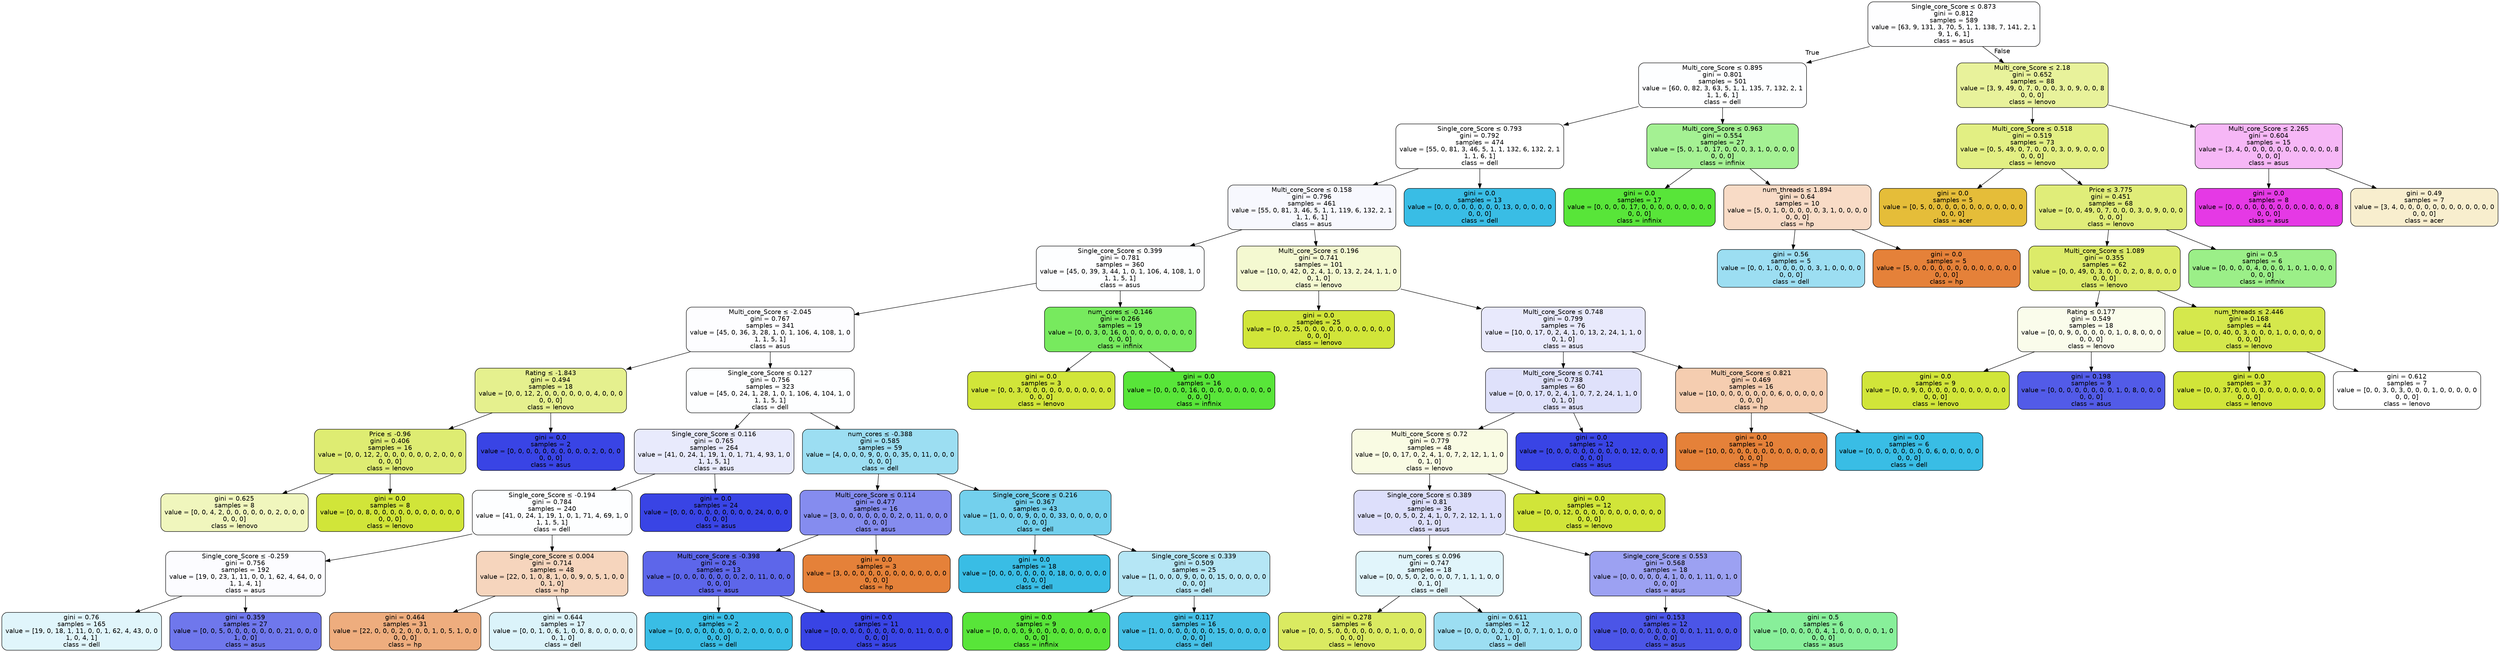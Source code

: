 digraph Tree {
node [shape=box, style="filled, rounded", color="black", fontname="helvetica"] ;
edge [fontname="helvetica"] ;
0 [label=<Single_core_Score &le; 0.873<br/>gini = 0.812<br/>samples = 589<br/>value = [63, 9, 131, 3, 70, 5, 1, 1, 138, 7, 141, 2, 1<br/>9, 1, 6, 1]<br/>class = asus>, fillcolor="#fefeff"] ;
1 [label=<Multi_core_Score &le; 0.895<br/>gini = 0.801<br/>samples = 501<br/>value = [60, 0, 82, 3, 63, 5, 1, 1, 135, 7, 132, 2, 1<br/>1, 1, 6, 1]<br/>class = dell>, fillcolor="#fdfeff"] ;
0 -> 1 [labeldistance=2.5, labelangle=45, headlabel="True"] ;
2 [label=<Single_core_Score &le; 0.793<br/>gini = 0.792<br/>samples = 474<br/>value = [55, 0, 81, 3, 46, 5, 1, 1, 132, 6, 132, 2, 1<br/>1, 1, 6, 1]<br/>class = dell>, fillcolor="#ffffff"] ;
1 -> 2 ;
3 [label=<Multi_core_Score &le; 0.158<br/>gini = 0.796<br/>samples = 461<br/>value = [55, 0, 81, 3, 46, 5, 1, 1, 119, 6, 132, 2, 1<br/>1, 1, 6, 1]<br/>class = asus>, fillcolor="#f7f8fe"] ;
2 -> 3 ;
4 [label=<Single_core_Score &le; 0.399<br/>gini = 0.781<br/>samples = 360<br/>value = [45, 0, 39, 3, 44, 1, 0, 1, 106, 4, 108, 1, 0<br/>1, 1, 5, 1]<br/>class = asus>, fillcolor="#fdfeff"] ;
3 -> 4 ;
5 [label=<Multi_core_Score &le; -2.045<br/>gini = 0.767<br/>samples = 341<br/>value = [45, 0, 36, 3, 28, 1, 0, 1, 106, 4, 108, 1, 0<br/>1, 1, 5, 1]<br/>class = asus>, fillcolor="#fdfdff"] ;
4 -> 5 ;
6 [label=<Rating &le; -1.843<br/>gini = 0.494<br/>samples = 18<br/>value = [0, 0, 12, 2, 0, 0, 0, 0, 0, 0, 4, 0, 0, 0<br/>0, 0, 0]<br/>class = lenovo>, fillcolor="#e5f08e"] ;
5 -> 6 ;
7 [label=<Price &le; -0.96<br/>gini = 0.406<br/>samples = 16<br/>value = [0, 0, 12, 2, 0, 0, 0, 0, 0, 0, 2, 0, 0, 0<br/>0, 0, 0]<br/>class = lenovo>, fillcolor="#deec72"] ;
6 -> 7 ;
8 [label=<gini = 0.625<br/>samples = 8<br/>value = [0, 0, 4, 2, 0, 0, 0, 0, 0, 0, 2, 0, 0, 0<br/>0, 0, 0]<br/>class = lenovo>, fillcolor="#f0f6bd"] ;
7 -> 8 ;
9 [label=<gini = 0.0<br/>samples = 8<br/>value = [0, 0, 8, 0, 0, 0, 0, 0, 0, 0, 0, 0, 0, 0<br/>0, 0, 0]<br/>class = lenovo>, fillcolor="#d1e539"] ;
7 -> 9 ;
10 [label=<gini = 0.0<br/>samples = 2<br/>value = [0, 0, 0, 0, 0, 0, 0, 0, 0, 0, 2, 0, 0, 0<br/>0, 0, 0]<br/>class = asus>, fillcolor="#3944e5"] ;
6 -> 10 ;
11 [label=<Single_core_Score &le; 0.127<br/>gini = 0.756<br/>samples = 323<br/>value = [45, 0, 24, 1, 28, 1, 0, 1, 106, 4, 104, 1, 0<br/>1, 1, 5, 1]<br/>class = dell>, fillcolor="#fdfeff"] ;
5 -> 11 ;
12 [label=<Single_core_Score &le; 0.116<br/>gini = 0.765<br/>samples = 264<br/>value = [41, 0, 24, 1, 19, 1, 0, 1, 71, 4, 93, 1, 0<br/>1, 1, 5, 1]<br/>class = asus>, fillcolor="#e8eafc"] ;
11 -> 12 ;
13 [label=<Single_core_Score &le; -0.194<br/>gini = 0.784<br/>samples = 240<br/>value = [41, 0, 24, 1, 19, 1, 0, 1, 71, 4, 69, 1, 0<br/>1, 1, 5, 1]<br/>class = dell>, fillcolor="#fdfeff"] ;
12 -> 13 ;
14 [label=<Single_core_Score &le; -0.259<br/>gini = 0.756<br/>samples = 192<br/>value = [19, 0, 23, 1, 11, 0, 0, 1, 62, 4, 64, 0, 0<br/>1, 1, 4, 1]<br/>class = asus>, fillcolor="#fcfcff"] ;
13 -> 14 ;
15 [label=<gini = 0.76<br/>samples = 165<br/>value = [19, 0, 18, 1, 11, 0, 0, 1, 62, 4, 43, 0, 0<br/>1, 0, 4, 1]<br/>class = dell>, fillcolor="#e0f5fb"] ;
14 -> 15 ;
16 [label=<gini = 0.359<br/>samples = 27<br/>value = [0, 0, 5, 0, 0, 0, 0, 0, 0, 0, 21, 0, 0, 0<br/>1, 0, 0]<br/>class = asus>, fillcolor="#6f77ec"] ;
14 -> 16 ;
17 [label=<Single_core_Score &le; 0.004<br/>gini = 0.714<br/>samples = 48<br/>value = [22, 0, 1, 0, 8, 1, 0, 0, 9, 0, 5, 1, 0, 0<br/>0, 1, 0]<br/>class = hp>, fillcolor="#f6d5bd"] ;
13 -> 17 ;
18 [label=<gini = 0.464<br/>samples = 31<br/>value = [22, 0, 0, 0, 2, 0, 0, 0, 1, 0, 5, 1, 0, 0<br/>0, 0, 0]<br/>class = hp>, fillcolor="#eead7e"] ;
17 -> 18 ;
19 [label=<gini = 0.644<br/>samples = 17<br/>value = [0, 0, 1, 0, 6, 1, 0, 0, 8, 0, 0, 0, 0, 0<br/>0, 1, 0]<br/>class = dell>, fillcolor="#dbf3fa"] ;
17 -> 19 ;
20 [label=<gini = 0.0<br/>samples = 24<br/>value = [0, 0, 0, 0, 0, 0, 0, 0, 0, 0, 24, 0, 0, 0<br/>0, 0, 0]<br/>class = asus>, fillcolor="#3944e5"] ;
12 -> 20 ;
21 [label=<num_cores &le; -0.388<br/>gini = 0.585<br/>samples = 59<br/>value = [4, 0, 0, 0, 9, 0, 0, 0, 35, 0, 11, 0, 0, 0<br/>0, 0, 0]<br/>class = dell>, fillcolor="#9cdef2"] ;
11 -> 21 ;
22 [label=<Multi_core_Score &le; 0.114<br/>gini = 0.477<br/>samples = 16<br/>value = [3, 0, 0, 0, 0, 0, 0, 0, 2, 0, 11, 0, 0, 0<br/>0, 0, 0]<br/>class = asus>, fillcolor="#858cef"] ;
21 -> 22 ;
23 [label=<Multi_core_Score &le; -0.398<br/>gini = 0.26<br/>samples = 13<br/>value = [0, 0, 0, 0, 0, 0, 0, 0, 2, 0, 11, 0, 0, 0<br/>0, 0, 0]<br/>class = asus>, fillcolor="#5d66ea"] ;
22 -> 23 ;
24 [label=<gini = 0.0<br/>samples = 2<br/>value = [0, 0, 0, 0, 0, 0, 0, 0, 2, 0, 0, 0, 0, 0<br/>0, 0, 0]<br/>class = dell>, fillcolor="#39bde5"] ;
23 -> 24 ;
25 [label=<gini = 0.0<br/>samples = 11<br/>value = [0, 0, 0, 0, 0, 0, 0, 0, 0, 0, 11, 0, 0, 0<br/>0, 0, 0]<br/>class = asus>, fillcolor="#3944e5"] ;
23 -> 25 ;
26 [label=<gini = 0.0<br/>samples = 3<br/>value = [3, 0, 0, 0, 0, 0, 0, 0, 0, 0, 0, 0, 0, 0<br/>0, 0, 0]<br/>class = hp>, fillcolor="#e58139"] ;
22 -> 26 ;
27 [label=<Single_core_Score &le; 0.216<br/>gini = 0.367<br/>samples = 43<br/>value = [1, 0, 0, 0, 9, 0, 0, 0, 33, 0, 0, 0, 0, 0<br/>0, 0, 0]<br/>class = dell>, fillcolor="#73d0ed"] ;
21 -> 27 ;
28 [label=<gini = 0.0<br/>samples = 18<br/>value = [0, 0, 0, 0, 0, 0, 0, 0, 18, 0, 0, 0, 0, 0<br/>0, 0, 0]<br/>class = dell>, fillcolor="#39bde5"] ;
27 -> 28 ;
29 [label=<Single_core_Score &le; 0.339<br/>gini = 0.509<br/>samples = 25<br/>value = [1, 0, 0, 0, 9, 0, 0, 0, 15, 0, 0, 0, 0, 0<br/>0, 0, 0]<br/>class = dell>, fillcolor="#b5e6f5"] ;
27 -> 29 ;
30 [label=<gini = 0.0<br/>samples = 9<br/>value = [0, 0, 0, 0, 9, 0, 0, 0, 0, 0, 0, 0, 0, 0<br/>0, 0, 0]<br/>class = infinix>, fillcolor="#58e539"] ;
29 -> 30 ;
31 [label=<gini = 0.117<br/>samples = 16<br/>value = [1, 0, 0, 0, 0, 0, 0, 0, 15, 0, 0, 0, 0, 0<br/>0, 0, 0]<br/>class = dell>, fillcolor="#46c1e7"] ;
29 -> 31 ;
32 [label=<num_cores &le; -0.146<br/>gini = 0.266<br/>samples = 19<br/>value = [0, 0, 3, 0, 16, 0, 0, 0, 0, 0, 0, 0, 0, 0<br/>0, 0, 0]<br/>class = infinix>, fillcolor="#77ea5e"] ;
4 -> 32 ;
33 [label=<gini = 0.0<br/>samples = 3<br/>value = [0, 0, 3, 0, 0, 0, 0, 0, 0, 0, 0, 0, 0, 0<br/>0, 0, 0]<br/>class = lenovo>, fillcolor="#d1e539"] ;
32 -> 33 ;
34 [label=<gini = 0.0<br/>samples = 16<br/>value = [0, 0, 0, 0, 16, 0, 0, 0, 0, 0, 0, 0, 0, 0<br/>0, 0, 0]<br/>class = infinix>, fillcolor="#58e539"] ;
32 -> 34 ;
35 [label=<Multi_core_Score &le; 0.196<br/>gini = 0.741<br/>samples = 101<br/>value = [10, 0, 42, 0, 2, 4, 1, 0, 13, 2, 24, 1, 1, 0<br/>0, 1, 0]<br/>class = lenovo>, fillcolor="#f4f9d1"] ;
3 -> 35 ;
36 [label=<gini = 0.0<br/>samples = 25<br/>value = [0, 0, 25, 0, 0, 0, 0, 0, 0, 0, 0, 0, 0, 0<br/>0, 0, 0]<br/>class = lenovo>, fillcolor="#d1e539"] ;
35 -> 36 ;
37 [label=<Multi_core_Score &le; 0.748<br/>gini = 0.799<br/>samples = 76<br/>value = [10, 0, 17, 0, 2, 4, 1, 0, 13, 2, 24, 1, 1, 0<br/>0, 1, 0]<br/>class = asus>, fillcolor="#e8e9fc"] ;
35 -> 37 ;
38 [label=<Multi_core_Score &le; 0.741<br/>gini = 0.738<br/>samples = 60<br/>value = [0, 0, 17, 0, 2, 4, 1, 0, 7, 2, 24, 1, 1, 0<br/>0, 1, 0]<br/>class = asus>, fillcolor="#dfe1fb"] ;
37 -> 38 ;
39 [label=<Multi_core_Score &le; 0.72<br/>gini = 0.779<br/>samples = 48<br/>value = [0, 0, 17, 0, 2, 4, 1, 0, 7, 2, 12, 1, 1, 0<br/>0, 1, 0]<br/>class = lenovo>, fillcolor="#f9fbe3"] ;
38 -> 39 ;
40 [label=<Single_core_Score &le; 0.389<br/>gini = 0.81<br/>samples = 36<br/>value = [0, 0, 5, 0, 2, 4, 1, 0, 7, 2, 12, 1, 1, 0<br/>0, 1, 0]<br/>class = asus>, fillcolor="#dddffb"] ;
39 -> 40 ;
41 [label=<num_cores &le; 0.096<br/>gini = 0.747<br/>samples = 18<br/>value = [0, 0, 5, 0, 2, 0, 0, 0, 7, 1, 1, 1, 0, 0<br/>0, 1, 0]<br/>class = dell>, fillcolor="#e1f5fb"] ;
40 -> 41 ;
42 [label=<gini = 0.278<br/>samples = 6<br/>value = [0, 0, 5, 0, 0, 0, 0, 0, 0, 0, 1, 0, 0, 0<br/>0, 0, 0]<br/>class = lenovo>, fillcolor="#daea61"] ;
41 -> 42 ;
43 [label=<gini = 0.611<br/>samples = 12<br/>value = [0, 0, 0, 0, 2, 0, 0, 0, 7, 1, 0, 1, 0, 0<br/>0, 1, 0]<br/>class = dell>, fillcolor="#9cdef2"] ;
41 -> 43 ;
44 [label=<Single_core_Score &le; 0.553<br/>gini = 0.568<br/>samples = 18<br/>value = [0, 0, 0, 0, 0, 4, 1, 0, 0, 1, 11, 0, 1, 0<br/>0, 0, 0]<br/>class = asus>, fillcolor="#9ca1f2"] ;
40 -> 44 ;
45 [label=<gini = 0.153<br/>samples = 12<br/>value = [0, 0, 0, 0, 0, 0, 0, 0, 0, 1, 11, 0, 0, 0<br/>0, 0, 0]<br/>class = asus>, fillcolor="#4b55e7"] ;
44 -> 45 ;
46 [label=<gini = 0.5<br/>samples = 6<br/>value = [0, 0, 0, 0, 0, 4, 1, 0, 0, 0, 0, 0, 1, 0<br/>0, 0, 0]<br/>class = asus>, fillcolor="#88ef9a"] ;
44 -> 46 ;
47 [label=<gini = 0.0<br/>samples = 12<br/>value = [0, 0, 12, 0, 0, 0, 0, 0, 0, 0, 0, 0, 0, 0<br/>0, 0, 0]<br/>class = lenovo>, fillcolor="#d1e539"] ;
39 -> 47 ;
48 [label=<gini = 0.0<br/>samples = 12<br/>value = [0, 0, 0, 0, 0, 0, 0, 0, 0, 0, 12, 0, 0, 0<br/>0, 0, 0]<br/>class = asus>, fillcolor="#3944e5"] ;
38 -> 48 ;
49 [label=<Multi_core_Score &le; 0.821<br/>gini = 0.469<br/>samples = 16<br/>value = [10, 0, 0, 0, 0, 0, 0, 0, 6, 0, 0, 0, 0, 0<br/>0, 0, 0]<br/>class = hp>, fillcolor="#f5cdb0"] ;
37 -> 49 ;
50 [label=<gini = 0.0<br/>samples = 10<br/>value = [10, 0, 0, 0, 0, 0, 0, 0, 0, 0, 0, 0, 0, 0<br/>0, 0, 0]<br/>class = hp>, fillcolor="#e58139"] ;
49 -> 50 ;
51 [label=<gini = 0.0<br/>samples = 6<br/>value = [0, 0, 0, 0, 0, 0, 0, 0, 6, 0, 0, 0, 0, 0<br/>0, 0, 0]<br/>class = dell>, fillcolor="#39bde5"] ;
49 -> 51 ;
52 [label=<gini = 0.0<br/>samples = 13<br/>value = [0, 0, 0, 0, 0, 0, 0, 0, 13, 0, 0, 0, 0, 0<br/>0, 0, 0]<br/>class = dell>, fillcolor="#39bde5"] ;
2 -> 52 ;
53 [label=<Multi_core_Score &le; 0.963<br/>gini = 0.554<br/>samples = 27<br/>value = [5, 0, 1, 0, 17, 0, 0, 0, 3, 1, 0, 0, 0, 0<br/>0, 0, 0]<br/>class = infinix>, fillcolor="#a4f193"] ;
1 -> 53 ;
54 [label=<gini = 0.0<br/>samples = 17<br/>value = [0, 0, 0, 0, 17, 0, 0, 0, 0, 0, 0, 0, 0, 0<br/>0, 0, 0]<br/>class = infinix>, fillcolor="#58e539"] ;
53 -> 54 ;
55 [label=<num_threads &le; 1.894<br/>gini = 0.64<br/>samples = 10<br/>value = [5, 0, 1, 0, 0, 0, 0, 0, 3, 1, 0, 0, 0, 0<br/>0, 0, 0]<br/>class = hp>, fillcolor="#f8dbc6"] ;
53 -> 55 ;
56 [label=<gini = 0.56<br/>samples = 5<br/>value = [0, 0, 1, 0, 0, 0, 0, 0, 3, 1, 0, 0, 0, 0<br/>0, 0, 0]<br/>class = dell>, fillcolor="#9cdef2"] ;
55 -> 56 ;
57 [label=<gini = 0.0<br/>samples = 5<br/>value = [5, 0, 0, 0, 0, 0, 0, 0, 0, 0, 0, 0, 0, 0<br/>0, 0, 0]<br/>class = hp>, fillcolor="#e58139"] ;
55 -> 57 ;
58 [label=<Multi_core_Score &le; 2.18<br/>gini = 0.652<br/>samples = 88<br/>value = [3, 9, 49, 0, 7, 0, 0, 0, 3, 0, 9, 0, 0, 8<br/>0, 0, 0]<br/>class = lenovo>, fillcolor="#e8f29b"] ;
0 -> 58 [labeldistance=2.5, labelangle=-45, headlabel="False"] ;
59 [label=<Multi_core_Score &le; 0.518<br/>gini = 0.519<br/>samples = 73<br/>value = [0, 5, 49, 0, 7, 0, 0, 0, 3, 0, 9, 0, 0, 0<br/>0, 0, 0]<br/>class = lenovo>, fillcolor="#e2ef83"] ;
58 -> 59 ;
60 [label=<gini = 0.0<br/>samples = 5<br/>value = [0, 5, 0, 0, 0, 0, 0, 0, 0, 0, 0, 0, 0, 0<br/>0, 0, 0]<br/>class = acer>, fillcolor="#e5bd39"] ;
59 -> 60 ;
61 [label=<Price &le; 3.775<br/>gini = 0.451<br/>samples = 68<br/>value = [0, 0, 49, 0, 7, 0, 0, 0, 3, 0, 9, 0, 0, 0<br/>0, 0, 0]<br/>class = lenovo>, fillcolor="#e0ed79"] ;
59 -> 61 ;
62 [label=<Multi_core_Score &le; 1.089<br/>gini = 0.355<br/>samples = 62<br/>value = [0, 0, 49, 0, 3, 0, 0, 0, 2, 0, 8, 0, 0, 0<br/>0, 0, 0]<br/>class = lenovo>, fillcolor="#dceb69"] ;
61 -> 62 ;
63 [label=<Rating &le; 0.177<br/>gini = 0.549<br/>samples = 18<br/>value = [0, 0, 9, 0, 0, 0, 0, 0, 1, 0, 8, 0, 0, 0<br/>0, 0, 0]<br/>class = lenovo>, fillcolor="#fafceb"] ;
62 -> 63 ;
64 [label=<gini = 0.0<br/>samples = 9<br/>value = [0, 0, 9, 0, 0, 0, 0, 0, 0, 0, 0, 0, 0, 0<br/>0, 0, 0]<br/>class = lenovo>, fillcolor="#d1e539"] ;
63 -> 64 ;
65 [label=<gini = 0.198<br/>samples = 9<br/>value = [0, 0, 0, 0, 0, 0, 0, 0, 1, 0, 8, 0, 0, 0<br/>0, 0, 0]<br/>class = asus>, fillcolor="#525be8"] ;
63 -> 65 ;
66 [label=<num_threads &le; 2.446<br/>gini = 0.168<br/>samples = 44<br/>value = [0, 0, 40, 0, 3, 0, 0, 0, 1, 0, 0, 0, 0, 0<br/>0, 0, 0]<br/>class = lenovo>, fillcolor="#d5e84c"] ;
62 -> 66 ;
67 [label=<gini = 0.0<br/>samples = 37<br/>value = [0, 0, 37, 0, 0, 0, 0, 0, 0, 0, 0, 0, 0, 0<br/>0, 0, 0]<br/>class = lenovo>, fillcolor="#d1e539"] ;
66 -> 67 ;
68 [label=<gini = 0.612<br/>samples = 7<br/>value = [0, 0, 3, 0, 3, 0, 0, 0, 1, 0, 0, 0, 0, 0<br/>0, 0, 0]<br/>class = lenovo>, fillcolor="#ffffff"] ;
66 -> 68 ;
69 [label=<gini = 0.5<br/>samples = 6<br/>value = [0, 0, 0, 0, 4, 0, 0, 0, 1, 0, 1, 0, 0, 0<br/>0, 0, 0]<br/>class = infinix>, fillcolor="#9bef88"] ;
61 -> 69 ;
70 [label=<Multi_core_Score &le; 2.265<br/>gini = 0.604<br/>samples = 15<br/>value = [3, 4, 0, 0, 0, 0, 0, 0, 0, 0, 0, 0, 0, 8<br/>0, 0, 0]<br/>class = asus>, fillcolor="#f6b7f6"] ;
58 -> 70 ;
71 [label=<gini = 0.0<br/>samples = 8<br/>value = [0, 0, 0, 0, 0, 0, 0, 0, 0, 0, 0, 0, 0, 8<br/>0, 0, 0]<br/>class = asus>, fillcolor="#e539e5"] ;
70 -> 71 ;
72 [label=<gini = 0.49<br/>samples = 7<br/>value = [3, 4, 0, 0, 0, 0, 0, 0, 0, 0, 0, 0, 0, 0<br/>0, 0, 0]<br/>class = acer>, fillcolor="#f8eece"] ;
70 -> 72 ;
}